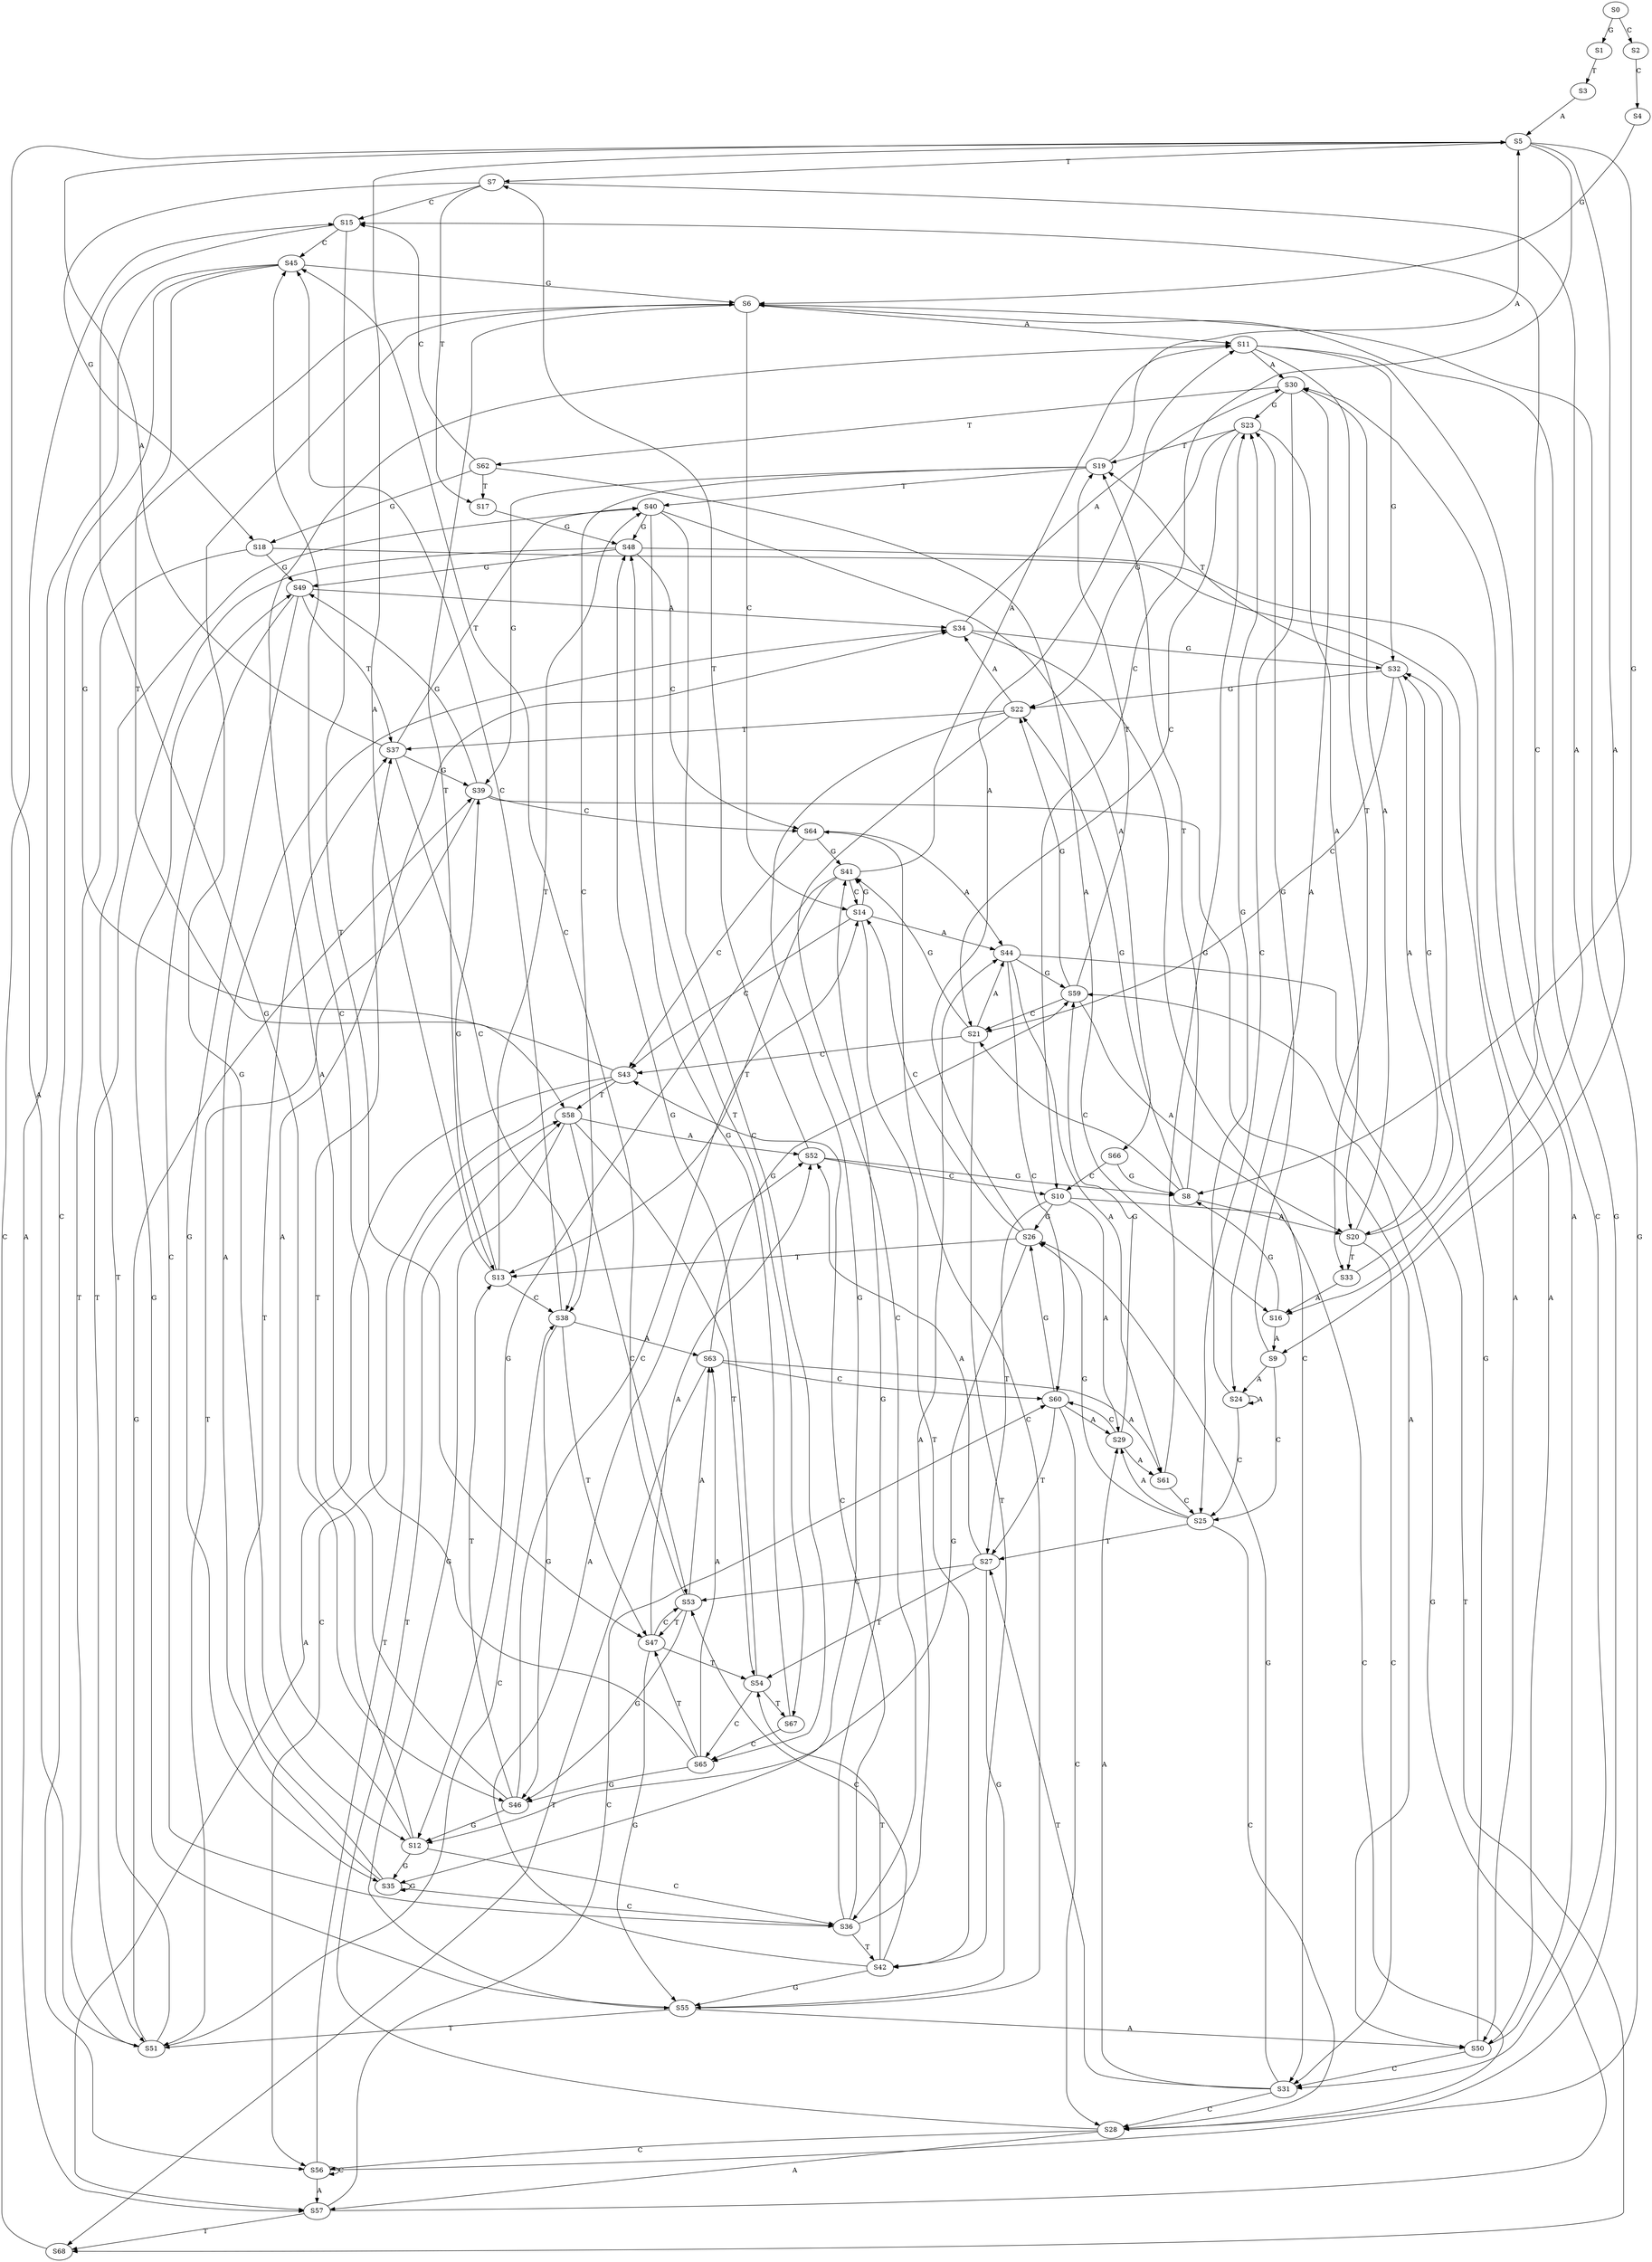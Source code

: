 strict digraph  {
	S0 -> S1 [ label = G ];
	S0 -> S2 [ label = C ];
	S1 -> S3 [ label = T ];
	S2 -> S4 [ label = C ];
	S3 -> S5 [ label = A ];
	S4 -> S6 [ label = G ];
	S5 -> S7 [ label = T ];
	S5 -> S8 [ label = G ];
	S5 -> S9 [ label = A ];
	S5 -> S10 [ label = C ];
	S6 -> S11 [ label = A ];
	S6 -> S12 [ label = G ];
	S6 -> S13 [ label = T ];
	S6 -> S14 [ label = C ];
	S7 -> S15 [ label = C ];
	S7 -> S16 [ label = A ];
	S7 -> S17 [ label = T ];
	S7 -> S18 [ label = G ];
	S8 -> S19 [ label = T ];
	S8 -> S20 [ label = A ];
	S8 -> S21 [ label = C ];
	S8 -> S22 [ label = G ];
	S9 -> S23 [ label = G ];
	S9 -> S24 [ label = A ];
	S9 -> S25 [ label = C ];
	S10 -> S26 [ label = G ];
	S10 -> S27 [ label = T ];
	S10 -> S28 [ label = C ];
	S10 -> S29 [ label = A ];
	S11 -> S30 [ label = A ];
	S11 -> S31 [ label = C ];
	S11 -> S32 [ label = G ];
	S11 -> S33 [ label = T ];
	S12 -> S34 [ label = A ];
	S12 -> S35 [ label = G ];
	S12 -> S36 [ label = C ];
	S12 -> S37 [ label = T ];
	S13 -> S38 [ label = C ];
	S13 -> S5 [ label = A ];
	S13 -> S39 [ label = G ];
	S13 -> S40 [ label = T ];
	S14 -> S41 [ label = G ];
	S14 -> S42 [ label = T ];
	S14 -> S43 [ label = C ];
	S14 -> S44 [ label = A ];
	S15 -> S45 [ label = C ];
	S15 -> S46 [ label = G ];
	S15 -> S47 [ label = T ];
	S16 -> S8 [ label = G ];
	S16 -> S9 [ label = A ];
	S17 -> S48 [ label = G ];
	S18 -> S49 [ label = G ];
	S18 -> S50 [ label = A ];
	S18 -> S51 [ label = T ];
	S19 -> S5 [ label = A ];
	S19 -> S38 [ label = C ];
	S19 -> S39 [ label = G ];
	S19 -> S40 [ label = T ];
	S20 -> S30 [ label = A ];
	S20 -> S31 [ label = C ];
	S20 -> S33 [ label = T ];
	S20 -> S32 [ label = G ];
	S21 -> S43 [ label = C ];
	S21 -> S44 [ label = A ];
	S21 -> S41 [ label = G ];
	S21 -> S42 [ label = T ];
	S22 -> S34 [ label = A ];
	S22 -> S35 [ label = G ];
	S22 -> S37 [ label = T ];
	S22 -> S36 [ label = C ];
	S23 -> S19 [ label = T ];
	S23 -> S20 [ label = A ];
	S23 -> S21 [ label = C ];
	S23 -> S22 [ label = G ];
	S24 -> S23 [ label = G ];
	S24 -> S25 [ label = C ];
	S24 -> S24 [ label = A ];
	S25 -> S29 [ label = A ];
	S25 -> S28 [ label = C ];
	S25 -> S26 [ label = G ];
	S25 -> S27 [ label = T ];
	S26 -> S12 [ label = G ];
	S26 -> S11 [ label = A ];
	S26 -> S13 [ label = T ];
	S26 -> S14 [ label = C ];
	S27 -> S52 [ label = A ];
	S27 -> S53 [ label = C ];
	S27 -> S54 [ label = T ];
	S27 -> S55 [ label = G ];
	S28 -> S56 [ label = C ];
	S28 -> S57 [ label = A ];
	S28 -> S58 [ label = T ];
	S28 -> S6 [ label = G ];
	S29 -> S59 [ label = G ];
	S29 -> S60 [ label = C ];
	S29 -> S61 [ label = A ];
	S30 -> S62 [ label = T ];
	S30 -> S25 [ label = C ];
	S30 -> S24 [ label = A ];
	S30 -> S23 [ label = G ];
	S31 -> S27 [ label = T ];
	S31 -> S26 [ label = G ];
	S31 -> S28 [ label = C ];
	S31 -> S29 [ label = A ];
	S32 -> S19 [ label = T ];
	S32 -> S22 [ label = G ];
	S32 -> S20 [ label = A ];
	S32 -> S21 [ label = C ];
	S33 -> S16 [ label = A ];
	S33 -> S15 [ label = C ];
	S34 -> S30 [ label = A ];
	S34 -> S32 [ label = G ];
	S34 -> S31 [ label = C ];
	S35 -> S37 [ label = T ];
	S35 -> S36 [ label = C ];
	S35 -> S35 [ label = G ];
	S35 -> S34 [ label = A ];
	S36 -> S42 [ label = T ];
	S36 -> S43 [ label = C ];
	S36 -> S44 [ label = A ];
	S36 -> S41 [ label = G ];
	S37 -> S5 [ label = A ];
	S37 -> S38 [ label = C ];
	S37 -> S39 [ label = G ];
	S37 -> S40 [ label = T ];
	S38 -> S47 [ label = T ];
	S38 -> S46 [ label = G ];
	S38 -> S63 [ label = A ];
	S38 -> S45 [ label = C ];
	S39 -> S51 [ label = T ];
	S39 -> S49 [ label = G ];
	S39 -> S50 [ label = A ];
	S39 -> S64 [ label = C ];
	S40 -> S65 [ label = C ];
	S40 -> S48 [ label = G ];
	S40 -> S66 [ label = A ];
	S40 -> S67 [ label = T ];
	S41 -> S12 [ label = G ];
	S41 -> S11 [ label = A ];
	S41 -> S13 [ label = T ];
	S41 -> S14 [ label = C ];
	S42 -> S52 [ label = A ];
	S42 -> S53 [ label = C ];
	S42 -> S54 [ label = T ];
	S42 -> S55 [ label = G ];
	S43 -> S6 [ label = G ];
	S43 -> S57 [ label = A ];
	S43 -> S58 [ label = T ];
	S43 -> S56 [ label = C ];
	S44 -> S59 [ label = G ];
	S44 -> S60 [ label = C ];
	S44 -> S61 [ label = A ];
	S44 -> S68 [ label = T ];
	S45 -> S56 [ label = C ];
	S45 -> S57 [ label = A ];
	S45 -> S58 [ label = T ];
	S45 -> S6 [ label = G ];
	S46 -> S12 [ label = G ];
	S46 -> S13 [ label = T ];
	S46 -> S14 [ label = C ];
	S46 -> S11 [ label = A ];
	S47 -> S55 [ label = G ];
	S47 -> S53 [ label = C ];
	S47 -> S52 [ label = A ];
	S47 -> S54 [ label = T ];
	S48 -> S49 [ label = G ];
	S48 -> S64 [ label = C ];
	S48 -> S51 [ label = T ];
	S48 -> S50 [ label = A ];
	S49 -> S35 [ label = G ];
	S49 -> S36 [ label = C ];
	S49 -> S34 [ label = A ];
	S49 -> S37 [ label = T ];
	S50 -> S32 [ label = G ];
	S50 -> S31 [ label = C ];
	S50 -> S30 [ label = A ];
	S51 -> S38 [ label = C ];
	S51 -> S40 [ label = T ];
	S51 -> S39 [ label = G ];
	S51 -> S5 [ label = A ];
	S52 -> S8 [ label = G ];
	S52 -> S7 [ label = T ];
	S52 -> S10 [ label = C ];
	S53 -> S47 [ label = T ];
	S53 -> S46 [ label = G ];
	S53 -> S45 [ label = C ];
	S53 -> S63 [ label = A ];
	S54 -> S65 [ label = C ];
	S54 -> S67 [ label = T ];
	S54 -> S48 [ label = G ];
	S55 -> S50 [ label = A ];
	S55 -> S64 [ label = C ];
	S55 -> S49 [ label = G ];
	S55 -> S51 [ label = T ];
	S56 -> S6 [ label = G ];
	S56 -> S56 [ label = C ];
	S56 -> S57 [ label = A ];
	S56 -> S58 [ label = T ];
	S57 -> S59 [ label = G ];
	S57 -> S68 [ label = T ];
	S57 -> S60 [ label = C ];
	S58 -> S55 [ label = G ];
	S58 -> S53 [ label = C ];
	S58 -> S54 [ label = T ];
	S58 -> S52 [ label = A ];
	S59 -> S22 [ label = G ];
	S59 -> S19 [ label = T ];
	S59 -> S20 [ label = A ];
	S59 -> S21 [ label = C ];
	S60 -> S27 [ label = T ];
	S60 -> S26 [ label = G ];
	S60 -> S29 [ label = A ];
	S60 -> S28 [ label = C ];
	S61 -> S23 [ label = G ];
	S61 -> S25 [ label = C ];
	S62 -> S16 [ label = A ];
	S62 -> S15 [ label = C ];
	S62 -> S18 [ label = G ];
	S62 -> S17 [ label = T ];
	S63 -> S68 [ label = T ];
	S63 -> S60 [ label = C ];
	S63 -> S61 [ label = A ];
	S63 -> S59 [ label = G ];
	S64 -> S43 [ label = C ];
	S64 -> S41 [ label = G ];
	S64 -> S44 [ label = A ];
	S65 -> S63 [ label = A ];
	S65 -> S45 [ label = C ];
	S65 -> S46 [ label = G ];
	S65 -> S47 [ label = T ];
	S66 -> S10 [ label = C ];
	S66 -> S8 [ label = G ];
	S67 -> S48 [ label = G ];
	S67 -> S65 [ label = C ];
	S68 -> S15 [ label = C ];
}
